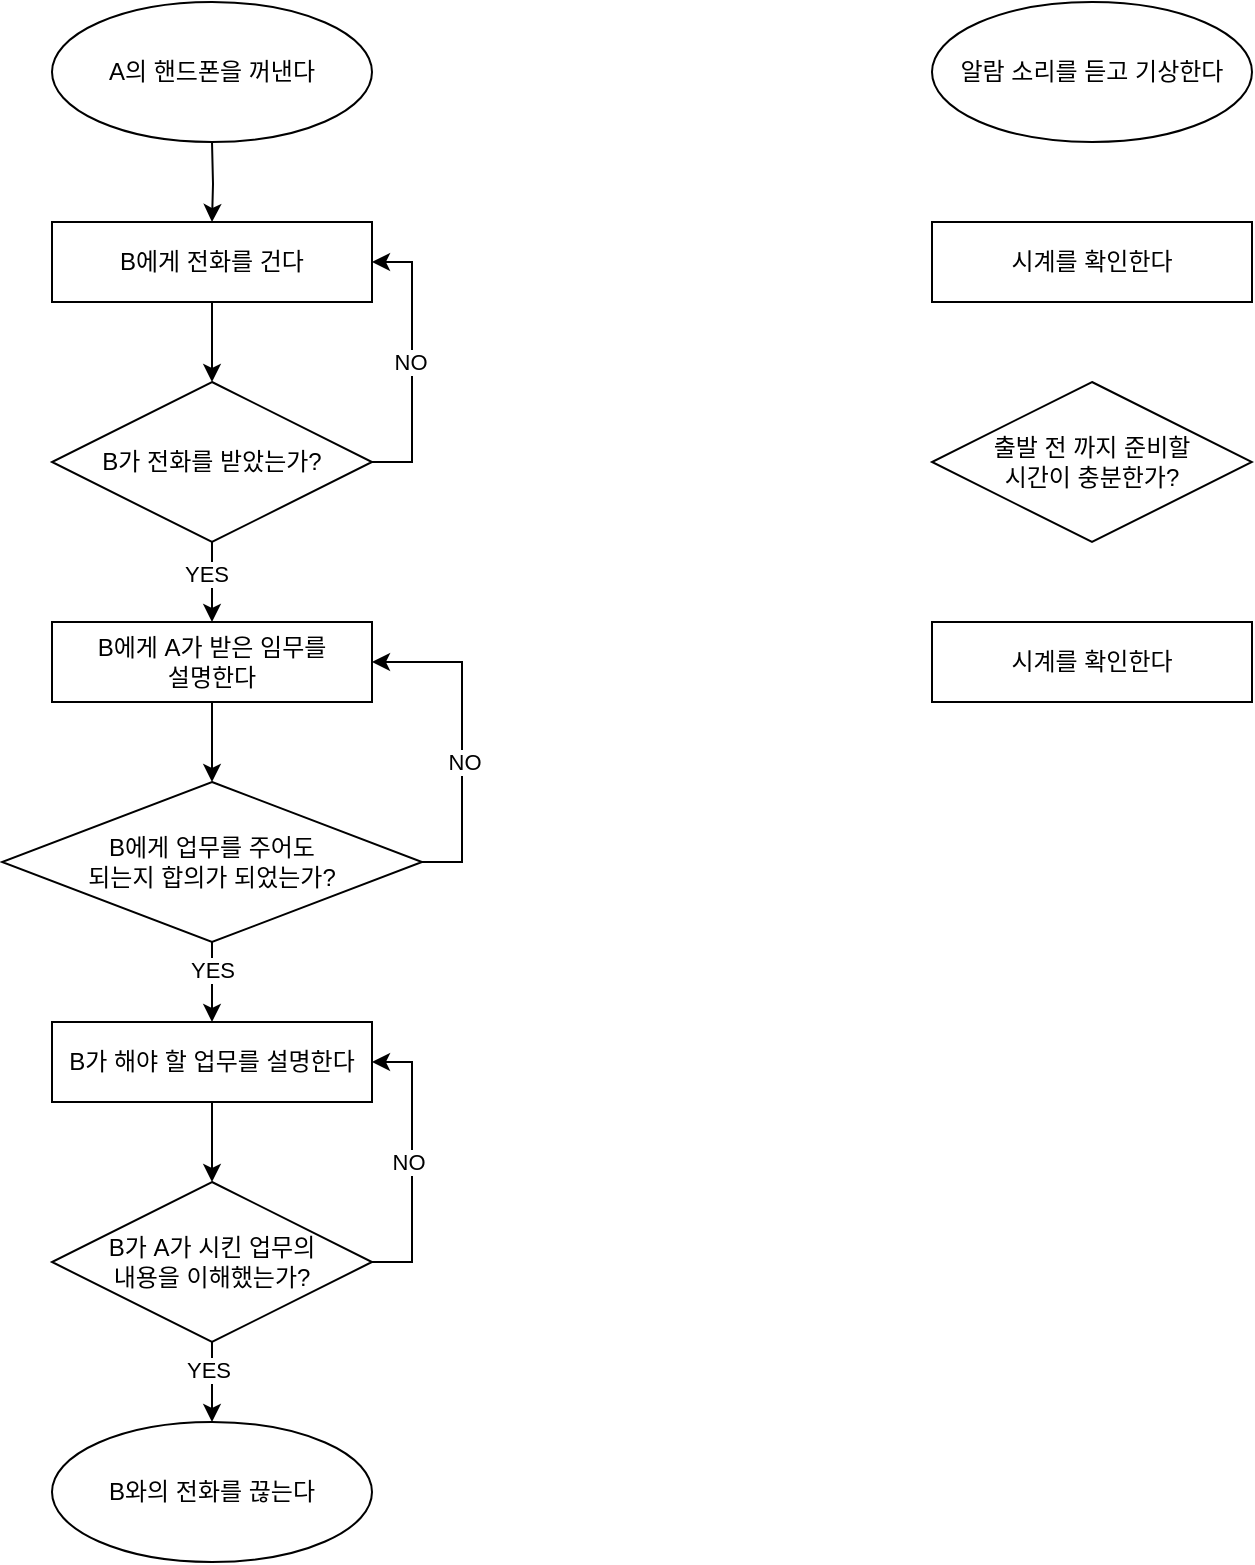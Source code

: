 <mxfile version="24.7.12">
  <diagram id="C5RBs43oDa-KdzZeNtuy" name="Page-1">
    <mxGraphModel dx="1195" dy="650" grid="1" gridSize="10" guides="1" tooltips="1" connect="1" arrows="1" fold="1" page="1" pageScale="1" pageWidth="827" pageHeight="1169" math="0" shadow="0">
      <root>
        <mxCell id="WIyWlLk6GJQsqaUBKTNV-0" />
        <mxCell id="WIyWlLk6GJQsqaUBKTNV-1" parent="WIyWlLk6GJQsqaUBKTNV-0" />
        <mxCell id="wz-GAJ3mD0vrcpoUKaqA-4" style="edgeStyle=orthogonalEdgeStyle;rounded=0;orthogonalLoop=1;jettySize=auto;html=1;exitX=0.5;exitY=1;exitDx=0;exitDy=0;entryX=0.5;entryY=0;entryDx=0;entryDy=0;" edge="1" parent="WIyWlLk6GJQsqaUBKTNV-1" target="wz-GAJ3mD0vrcpoUKaqA-1">
          <mxGeometry relative="1" as="geometry">
            <mxPoint x="120" y="80" as="sourcePoint" />
          </mxGeometry>
        </mxCell>
        <mxCell id="wz-GAJ3mD0vrcpoUKaqA-5" style="edgeStyle=orthogonalEdgeStyle;rounded=0;orthogonalLoop=1;jettySize=auto;html=1;exitX=0.5;exitY=1;exitDx=0;exitDy=0;entryX=0.5;entryY=0;entryDx=0;entryDy=0;" edge="1" parent="WIyWlLk6GJQsqaUBKTNV-1" source="wz-GAJ3mD0vrcpoUKaqA-1" target="wz-GAJ3mD0vrcpoUKaqA-3">
          <mxGeometry relative="1" as="geometry" />
        </mxCell>
        <mxCell id="wz-GAJ3mD0vrcpoUKaqA-1" value="B에게 전화를 건다" style="rounded=0;whiteSpace=wrap;html=1;" vertex="1" parent="WIyWlLk6GJQsqaUBKTNV-1">
          <mxGeometry x="40" y="120" width="160" height="40" as="geometry" />
        </mxCell>
        <mxCell id="wz-GAJ3mD0vrcpoUKaqA-7" style="edgeStyle=orthogonalEdgeStyle;rounded=0;orthogonalLoop=1;jettySize=auto;html=1;exitX=1;exitY=0.5;exitDx=0;exitDy=0;entryX=1;entryY=0.5;entryDx=0;entryDy=0;" edge="1" parent="WIyWlLk6GJQsqaUBKTNV-1" source="wz-GAJ3mD0vrcpoUKaqA-3" target="wz-GAJ3mD0vrcpoUKaqA-1">
          <mxGeometry relative="1" as="geometry" />
        </mxCell>
        <mxCell id="wz-GAJ3mD0vrcpoUKaqA-34" value="NO" style="edgeLabel;html=1;align=center;verticalAlign=middle;resizable=0;points=[];" vertex="1" connectable="0" parent="wz-GAJ3mD0vrcpoUKaqA-7">
          <mxGeometry y="1" relative="1" as="geometry">
            <mxPoint as="offset" />
          </mxGeometry>
        </mxCell>
        <mxCell id="wz-GAJ3mD0vrcpoUKaqA-16" style="edgeStyle=orthogonalEdgeStyle;rounded=0;orthogonalLoop=1;jettySize=auto;html=1;exitX=0.5;exitY=1;exitDx=0;exitDy=0;entryX=0.5;entryY=0;entryDx=0;entryDy=0;" edge="1" parent="WIyWlLk6GJQsqaUBKTNV-1" source="wz-GAJ3mD0vrcpoUKaqA-3" target="wz-GAJ3mD0vrcpoUKaqA-8">
          <mxGeometry relative="1" as="geometry" />
        </mxCell>
        <mxCell id="wz-GAJ3mD0vrcpoUKaqA-35" value="YES" style="edgeLabel;html=1;align=center;verticalAlign=middle;resizable=0;points=[];" vertex="1" connectable="0" parent="wz-GAJ3mD0vrcpoUKaqA-16">
          <mxGeometry x="-0.208" y="-3" relative="1" as="geometry">
            <mxPoint as="offset" />
          </mxGeometry>
        </mxCell>
        <mxCell id="wz-GAJ3mD0vrcpoUKaqA-3" value="B가 전화를 받았는가?" style="rhombus;whiteSpace=wrap;html=1;" vertex="1" parent="WIyWlLk6GJQsqaUBKTNV-1">
          <mxGeometry x="40" y="200" width="160" height="80" as="geometry" />
        </mxCell>
        <mxCell id="wz-GAJ3mD0vrcpoUKaqA-17" style="edgeStyle=orthogonalEdgeStyle;rounded=0;orthogonalLoop=1;jettySize=auto;html=1;exitX=0.5;exitY=1;exitDx=0;exitDy=0;entryX=0.5;entryY=0;entryDx=0;entryDy=0;" edge="1" parent="WIyWlLk6GJQsqaUBKTNV-1" source="wz-GAJ3mD0vrcpoUKaqA-8" target="wz-GAJ3mD0vrcpoUKaqA-15">
          <mxGeometry relative="1" as="geometry" />
        </mxCell>
        <mxCell id="wz-GAJ3mD0vrcpoUKaqA-8" value="B에게 A가 받은 임무를&lt;div&gt;설명한다&lt;/div&gt;" style="rounded=0;whiteSpace=wrap;html=1;" vertex="1" parent="WIyWlLk6GJQsqaUBKTNV-1">
          <mxGeometry x="40" y="320" width="160" height="40" as="geometry" />
        </mxCell>
        <mxCell id="wz-GAJ3mD0vrcpoUKaqA-19" style="edgeStyle=orthogonalEdgeStyle;rounded=0;orthogonalLoop=1;jettySize=auto;html=1;exitX=1;exitY=0.5;exitDx=0;exitDy=0;entryX=1;entryY=0.5;entryDx=0;entryDy=0;" edge="1" parent="WIyWlLk6GJQsqaUBKTNV-1" source="wz-GAJ3mD0vrcpoUKaqA-11" target="wz-GAJ3mD0vrcpoUKaqA-13">
          <mxGeometry relative="1" as="geometry" />
        </mxCell>
        <mxCell id="wz-GAJ3mD0vrcpoUKaqA-38" value="NO" style="edgeLabel;html=1;align=center;verticalAlign=middle;resizable=0;points=[];" vertex="1" connectable="0" parent="wz-GAJ3mD0vrcpoUKaqA-19">
          <mxGeometry y="2" relative="1" as="geometry">
            <mxPoint as="offset" />
          </mxGeometry>
        </mxCell>
        <mxCell id="wz-GAJ3mD0vrcpoUKaqA-22" style="edgeStyle=orthogonalEdgeStyle;rounded=0;orthogonalLoop=1;jettySize=auto;html=1;exitX=0.5;exitY=1;exitDx=0;exitDy=0;entryX=0.5;entryY=0;entryDx=0;entryDy=0;" edge="1" parent="WIyWlLk6GJQsqaUBKTNV-1" source="wz-GAJ3mD0vrcpoUKaqA-11">
          <mxGeometry relative="1" as="geometry">
            <mxPoint x="120" y="720" as="targetPoint" />
          </mxGeometry>
        </mxCell>
        <mxCell id="wz-GAJ3mD0vrcpoUKaqA-39" value="YES" style="edgeLabel;html=1;align=center;verticalAlign=middle;resizable=0;points=[];" vertex="1" connectable="0" parent="wz-GAJ3mD0vrcpoUKaqA-22">
          <mxGeometry x="-0.3" y="-2" relative="1" as="geometry">
            <mxPoint as="offset" />
          </mxGeometry>
        </mxCell>
        <mxCell id="wz-GAJ3mD0vrcpoUKaqA-11" value="B가 A가 시킨 업무의&lt;div&gt;내용을&amp;nbsp;&lt;span style=&quot;background-color: initial;&quot;&gt;이해했는가?&lt;/span&gt;&lt;/div&gt;" style="rhombus;whiteSpace=wrap;html=1;" vertex="1" parent="WIyWlLk6GJQsqaUBKTNV-1">
          <mxGeometry x="40" y="600" width="160" height="80" as="geometry" />
        </mxCell>
        <mxCell id="wz-GAJ3mD0vrcpoUKaqA-20" style="edgeStyle=orthogonalEdgeStyle;rounded=0;orthogonalLoop=1;jettySize=auto;html=1;exitX=0.5;exitY=1;exitDx=0;exitDy=0;entryX=0.5;entryY=0;entryDx=0;entryDy=0;" edge="1" parent="WIyWlLk6GJQsqaUBKTNV-1" source="wz-GAJ3mD0vrcpoUKaqA-13" target="wz-GAJ3mD0vrcpoUKaqA-11">
          <mxGeometry relative="1" as="geometry" />
        </mxCell>
        <mxCell id="wz-GAJ3mD0vrcpoUKaqA-13" value="B가 해야 할 업무를 설명한다" style="rounded=0;whiteSpace=wrap;html=1;" vertex="1" parent="WIyWlLk6GJQsqaUBKTNV-1">
          <mxGeometry x="40" y="520" width="160" height="40" as="geometry" />
        </mxCell>
        <mxCell id="wz-GAJ3mD0vrcpoUKaqA-18" style="edgeStyle=orthogonalEdgeStyle;rounded=0;orthogonalLoop=1;jettySize=auto;html=1;exitX=1;exitY=0.5;exitDx=0;exitDy=0;entryX=1;entryY=0.5;entryDx=0;entryDy=0;" edge="1" parent="WIyWlLk6GJQsqaUBKTNV-1" source="wz-GAJ3mD0vrcpoUKaqA-15" target="wz-GAJ3mD0vrcpoUKaqA-8">
          <mxGeometry relative="1" as="geometry" />
        </mxCell>
        <mxCell id="wz-GAJ3mD0vrcpoUKaqA-36" value="NO" style="edgeLabel;html=1;align=center;verticalAlign=middle;resizable=0;points=[];" vertex="1" connectable="0" parent="wz-GAJ3mD0vrcpoUKaqA-18">
          <mxGeometry x="-0.151" y="-1" relative="1" as="geometry">
            <mxPoint as="offset" />
          </mxGeometry>
        </mxCell>
        <mxCell id="wz-GAJ3mD0vrcpoUKaqA-27" style="edgeStyle=orthogonalEdgeStyle;rounded=0;orthogonalLoop=1;jettySize=auto;html=1;exitX=0.5;exitY=1;exitDx=0;exitDy=0;entryX=0.5;entryY=0;entryDx=0;entryDy=0;" edge="1" parent="WIyWlLk6GJQsqaUBKTNV-1" source="wz-GAJ3mD0vrcpoUKaqA-15" target="wz-GAJ3mD0vrcpoUKaqA-13">
          <mxGeometry relative="1" as="geometry" />
        </mxCell>
        <mxCell id="wz-GAJ3mD0vrcpoUKaqA-37" value="YES" style="edgeLabel;html=1;align=center;verticalAlign=middle;resizable=0;points=[];" vertex="1" connectable="0" parent="wz-GAJ3mD0vrcpoUKaqA-27">
          <mxGeometry x="-0.292" relative="1" as="geometry">
            <mxPoint as="offset" />
          </mxGeometry>
        </mxCell>
        <mxCell id="wz-GAJ3mD0vrcpoUKaqA-15" value="B에게 업무를 주어도&lt;div&gt;되는지 합의가&amp;nbsp;&lt;span style=&quot;background-color: initial;&quot;&gt;되었는가?&lt;/span&gt;&lt;/div&gt;" style="rhombus;whiteSpace=wrap;html=1;" vertex="1" parent="WIyWlLk6GJQsqaUBKTNV-1">
          <mxGeometry x="15" y="400" width="210" height="80" as="geometry" />
        </mxCell>
        <mxCell id="wz-GAJ3mD0vrcpoUKaqA-23" value="A의 핸드폰을 꺼낸다" style="ellipse;whiteSpace=wrap;html=1;" vertex="1" parent="WIyWlLk6GJQsqaUBKTNV-1">
          <mxGeometry x="40" y="10" width="160" height="70" as="geometry" />
        </mxCell>
        <mxCell id="wz-GAJ3mD0vrcpoUKaqA-24" value="B와의 전화를 끊는다" style="ellipse;whiteSpace=wrap;html=1;" vertex="1" parent="WIyWlLk6GJQsqaUBKTNV-1">
          <mxGeometry x="40" y="720" width="160" height="70" as="geometry" />
        </mxCell>
        <mxCell id="wz-GAJ3mD0vrcpoUKaqA-40" value="알람 소리를 듣고 기상한다" style="ellipse;whiteSpace=wrap;html=1;" vertex="1" parent="WIyWlLk6GJQsqaUBKTNV-1">
          <mxGeometry x="480" y="10" width="160" height="70" as="geometry" />
        </mxCell>
        <mxCell id="wz-GAJ3mD0vrcpoUKaqA-41" value="시계를 확인한다" style="rounded=0;whiteSpace=wrap;html=1;" vertex="1" parent="WIyWlLk6GJQsqaUBKTNV-1">
          <mxGeometry x="480" y="120" width="160" height="40" as="geometry" />
        </mxCell>
        <mxCell id="wz-GAJ3mD0vrcpoUKaqA-42" value="출발 전 까지 준비할&lt;div&gt;시간이 충분한가?&lt;/div&gt;" style="rhombus;whiteSpace=wrap;html=1;" vertex="1" parent="WIyWlLk6GJQsqaUBKTNV-1">
          <mxGeometry x="480" y="200" width="160" height="80" as="geometry" />
        </mxCell>
        <mxCell id="wz-GAJ3mD0vrcpoUKaqA-43" value="시계를 확인한다" style="rounded=0;whiteSpace=wrap;html=1;" vertex="1" parent="WIyWlLk6GJQsqaUBKTNV-1">
          <mxGeometry x="480" y="320" width="160" height="40" as="geometry" />
        </mxCell>
      </root>
    </mxGraphModel>
  </diagram>
</mxfile>
